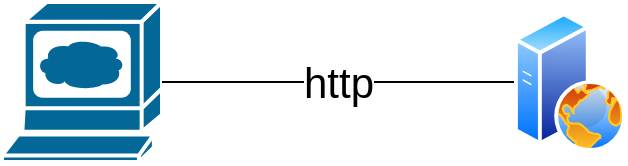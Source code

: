 <mxfile version="14.1.1" type="device"><diagram id="NwRqU4dttkbSdJeKp6mm" name="Page-1"><mxGraphModel dx="733" dy="832" grid="1" gridSize="10" guides="1" tooltips="1" connect="1" arrows="1" fold="1" page="1" pageScale="1" pageWidth="827" pageHeight="1169" math="0" shadow="0"><root><mxCell id="0"/><mxCell id="1" parent="0"/><mxCell id="NGLYkfQj3-YTZLSsUo_3-2" value="" style="shape=mxgraph.cisco.computers_and_peripherals.web_browser;html=1;pointerEvents=1;dashed=0;fillColor=#036897;strokeColor=#ffffff;strokeWidth=2;verticalLabelPosition=bottom;verticalAlign=top;align=center;outlineConnect=0;" vertex="1" parent="1"><mxGeometry x="130" y="120" width="80" height="80" as="geometry"/></mxCell><mxCell id="NGLYkfQj3-YTZLSsUo_3-3" value="" style="aspect=fixed;perimeter=ellipsePerimeter;html=1;align=center;shadow=0;dashed=0;spacingTop=3;image;image=img/lib/active_directory/web_server.svg;" vertex="1" parent="1"><mxGeometry x="386" y="125" width="56" height="70" as="geometry"/></mxCell><mxCell id="NGLYkfQj3-YTZLSsUo_3-6" value="&lt;font style=&quot;font-size: 21px&quot;&gt;http&lt;/font&gt;" style="endArrow=none;html=1;entryX=0;entryY=0.5;entryDx=0;entryDy=0;exitX=1;exitY=0.5;exitDx=0;exitDy=0;exitPerimeter=0;" edge="1" parent="1" source="NGLYkfQj3-YTZLSsUo_3-2" target="NGLYkfQj3-YTZLSsUo_3-3"><mxGeometry width="50" height="50" relative="1" as="geometry"><mxPoint x="280" y="220" as="sourcePoint"/><mxPoint x="330" y="170" as="targetPoint"/></mxGeometry></mxCell></root></mxGraphModel></diagram></mxfile>
